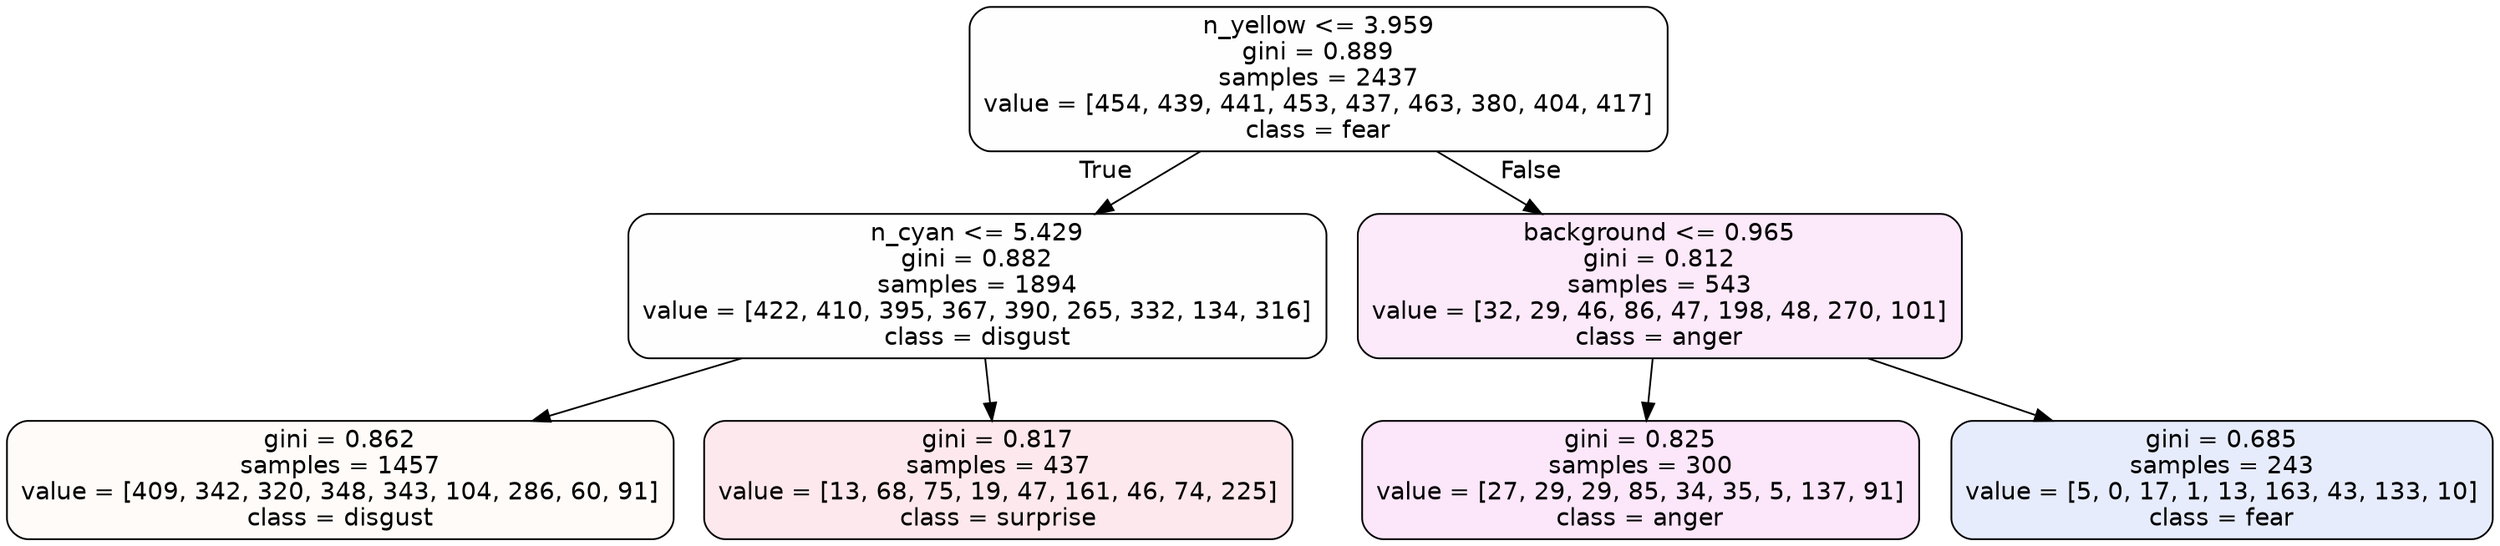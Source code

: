 digraph Tree {
node [shape=box, style="filled, rounded", color="black", fontname=helvetica] ;
edge [fontname=helvetica] ;
0 [label="n_yellow <= 3.959\ngini = 0.889\nsamples = 2437\nvalue = [454, 439, 441, 453, 437, 463, 380, 404, 417]\nclass = fear", fillcolor="#3964e501"] ;
1 [label="n_cyan <= 5.429\ngini = 0.882\nsamples = 1894\nvalue = [422, 410, 395, 367, 390, 265, 332, 134, 316]\nclass = disgust", fillcolor="#e5813901"] ;
0 -> 1 [labeldistance=2.5, labelangle=45, headlabel="True"] ;
2 [label="gini = 0.862\nsamples = 1457\nvalue = [409, 342, 320, 348, 343, 104, 286, 60, 91]\nclass = disgust", fillcolor="#e5813908"] ;
1 -> 2 ;
3 [label="gini = 0.817\nsamples = 437\nvalue = [13, 68, 75, 19, 47, 161, 46, 74, 225]\nclass = surprise", fillcolor="#e539641d"] ;
1 -> 3 ;
4 [label="background <= 0.965\ngini = 0.812\nsamples = 543\nvalue = [32, 29, 46, 86, 47, 198, 48, 270, 101]\nclass = anger", fillcolor="#e539d71c"] ;
0 -> 4 [labeldistance=2.5, labelangle=-45, headlabel="False"] ;
5 [label="gini = 0.825\nsamples = 300\nvalue = [27, 29, 29, 85, 34, 35, 5, 137, 91]\nclass = anger", fillcolor="#e539d71f"] ;
4 -> 5 ;
6 [label="gini = 0.685\nsamples = 243\nvalue = [5, 0, 17, 1, 13, 163, 43, 133, 10]\nclass = fear", fillcolor="#3964e51e"] ;
4 -> 6 ;
}